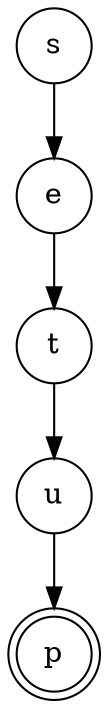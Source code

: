 digraph {   
    node [shape = doublecircle, color = black] p ;
    node [shape = circle];
    node [color= black];
    s -> e -> t -> u -> p;	
}